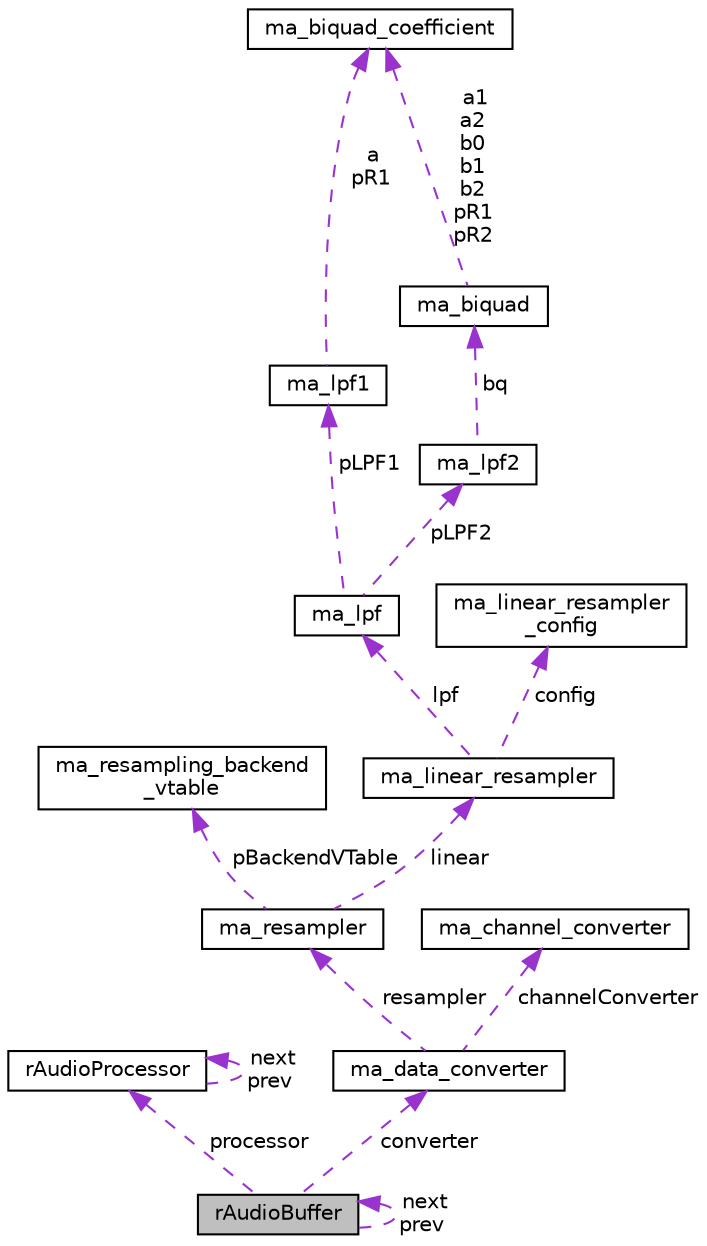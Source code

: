 digraph "rAudioBuffer"
{
 // LATEX_PDF_SIZE
  edge [fontname="Helvetica",fontsize="10",labelfontname="Helvetica",labelfontsize="10"];
  node [fontname="Helvetica",fontsize="10",shape=record];
  Node1 [label="rAudioBuffer",height=0.2,width=0.4,color="black", fillcolor="grey75", style="filled", fontcolor="black",tooltip=" "];
  Node2 -> Node1 [dir="back",color="darkorchid3",fontsize="10",style="dashed",label=" processor" ,fontname="Helvetica"];
  Node2 [label="rAudioProcessor",height=0.2,width=0.4,color="black", fillcolor="white", style="filled",URL="$structrAudioProcessor.html",tooltip=" "];
  Node2 -> Node2 [dir="back",color="darkorchid3",fontsize="10",style="dashed",label=" next\nprev" ,fontname="Helvetica"];
  Node3 -> Node1 [dir="back",color="darkorchid3",fontsize="10",style="dashed",label=" converter" ,fontname="Helvetica"];
  Node3 [label="ma_data_converter",height=0.2,width=0.4,color="black", fillcolor="white", style="filled",URL="$structma__data__converter.html",tooltip=" "];
  Node4 -> Node3 [dir="back",color="darkorchid3",fontsize="10",style="dashed",label=" resampler" ,fontname="Helvetica"];
  Node4 [label="ma_resampler",height=0.2,width=0.4,color="black", fillcolor="white", style="filled",URL="$structma__resampler.html",tooltip=" "];
  Node5 -> Node4 [dir="back",color="darkorchid3",fontsize="10",style="dashed",label=" pBackendVTable" ,fontname="Helvetica"];
  Node5 [label="ma_resampling_backend\l_vtable",height=0.2,width=0.4,color="black", fillcolor="white", style="filled",URL="$structma__resampling__backend__vtable.html",tooltip=" "];
  Node6 -> Node4 [dir="back",color="darkorchid3",fontsize="10",style="dashed",label=" linear" ,fontname="Helvetica"];
  Node6 [label="ma_linear_resampler",height=0.2,width=0.4,color="black", fillcolor="white", style="filled",URL="$structma__linear__resampler.html",tooltip=" "];
  Node7 -> Node6 [dir="back",color="darkorchid3",fontsize="10",style="dashed",label=" lpf" ,fontname="Helvetica"];
  Node7 [label="ma_lpf",height=0.2,width=0.4,color="black", fillcolor="white", style="filled",URL="$structma__lpf.html",tooltip=" "];
  Node8 -> Node7 [dir="back",color="darkorchid3",fontsize="10",style="dashed",label=" pLPF1" ,fontname="Helvetica"];
  Node8 [label="ma_lpf1",height=0.2,width=0.4,color="black", fillcolor="white", style="filled",URL="$structma__lpf1.html",tooltip=" "];
  Node9 -> Node8 [dir="back",color="darkorchid3",fontsize="10",style="dashed",label=" a\npR1" ,fontname="Helvetica"];
  Node9 [label="ma_biquad_coefficient",height=0.2,width=0.4,color="black", fillcolor="white", style="filled",URL="$unionma__biquad__coefficient.html",tooltip=" "];
  Node10 -> Node7 [dir="back",color="darkorchid3",fontsize="10",style="dashed",label=" pLPF2" ,fontname="Helvetica"];
  Node10 [label="ma_lpf2",height=0.2,width=0.4,color="black", fillcolor="white", style="filled",URL="$structma__lpf2.html",tooltip=" "];
  Node11 -> Node10 [dir="back",color="darkorchid3",fontsize="10",style="dashed",label=" bq" ,fontname="Helvetica"];
  Node11 [label="ma_biquad",height=0.2,width=0.4,color="black", fillcolor="white", style="filled",URL="$structma__biquad.html",tooltip=" "];
  Node9 -> Node11 [dir="back",color="darkorchid3",fontsize="10",style="dashed",label=" a1\na2\nb0\nb1\nb2\npR1\npR2" ,fontname="Helvetica"];
  Node12 -> Node6 [dir="back",color="darkorchid3",fontsize="10",style="dashed",label=" config" ,fontname="Helvetica"];
  Node12 [label="ma_linear_resampler\l_config",height=0.2,width=0.4,color="black", fillcolor="white", style="filled",URL="$structma__linear__resampler__config.html",tooltip=" "];
  Node13 -> Node3 [dir="back",color="darkorchid3",fontsize="10",style="dashed",label=" channelConverter" ,fontname="Helvetica"];
  Node13 [label="ma_channel_converter",height=0.2,width=0.4,color="black", fillcolor="white", style="filled",URL="$structma__channel__converter.html",tooltip=" "];
  Node1 -> Node1 [dir="back",color="darkorchid3",fontsize="10",style="dashed",label=" next\nprev" ,fontname="Helvetica"];
}
